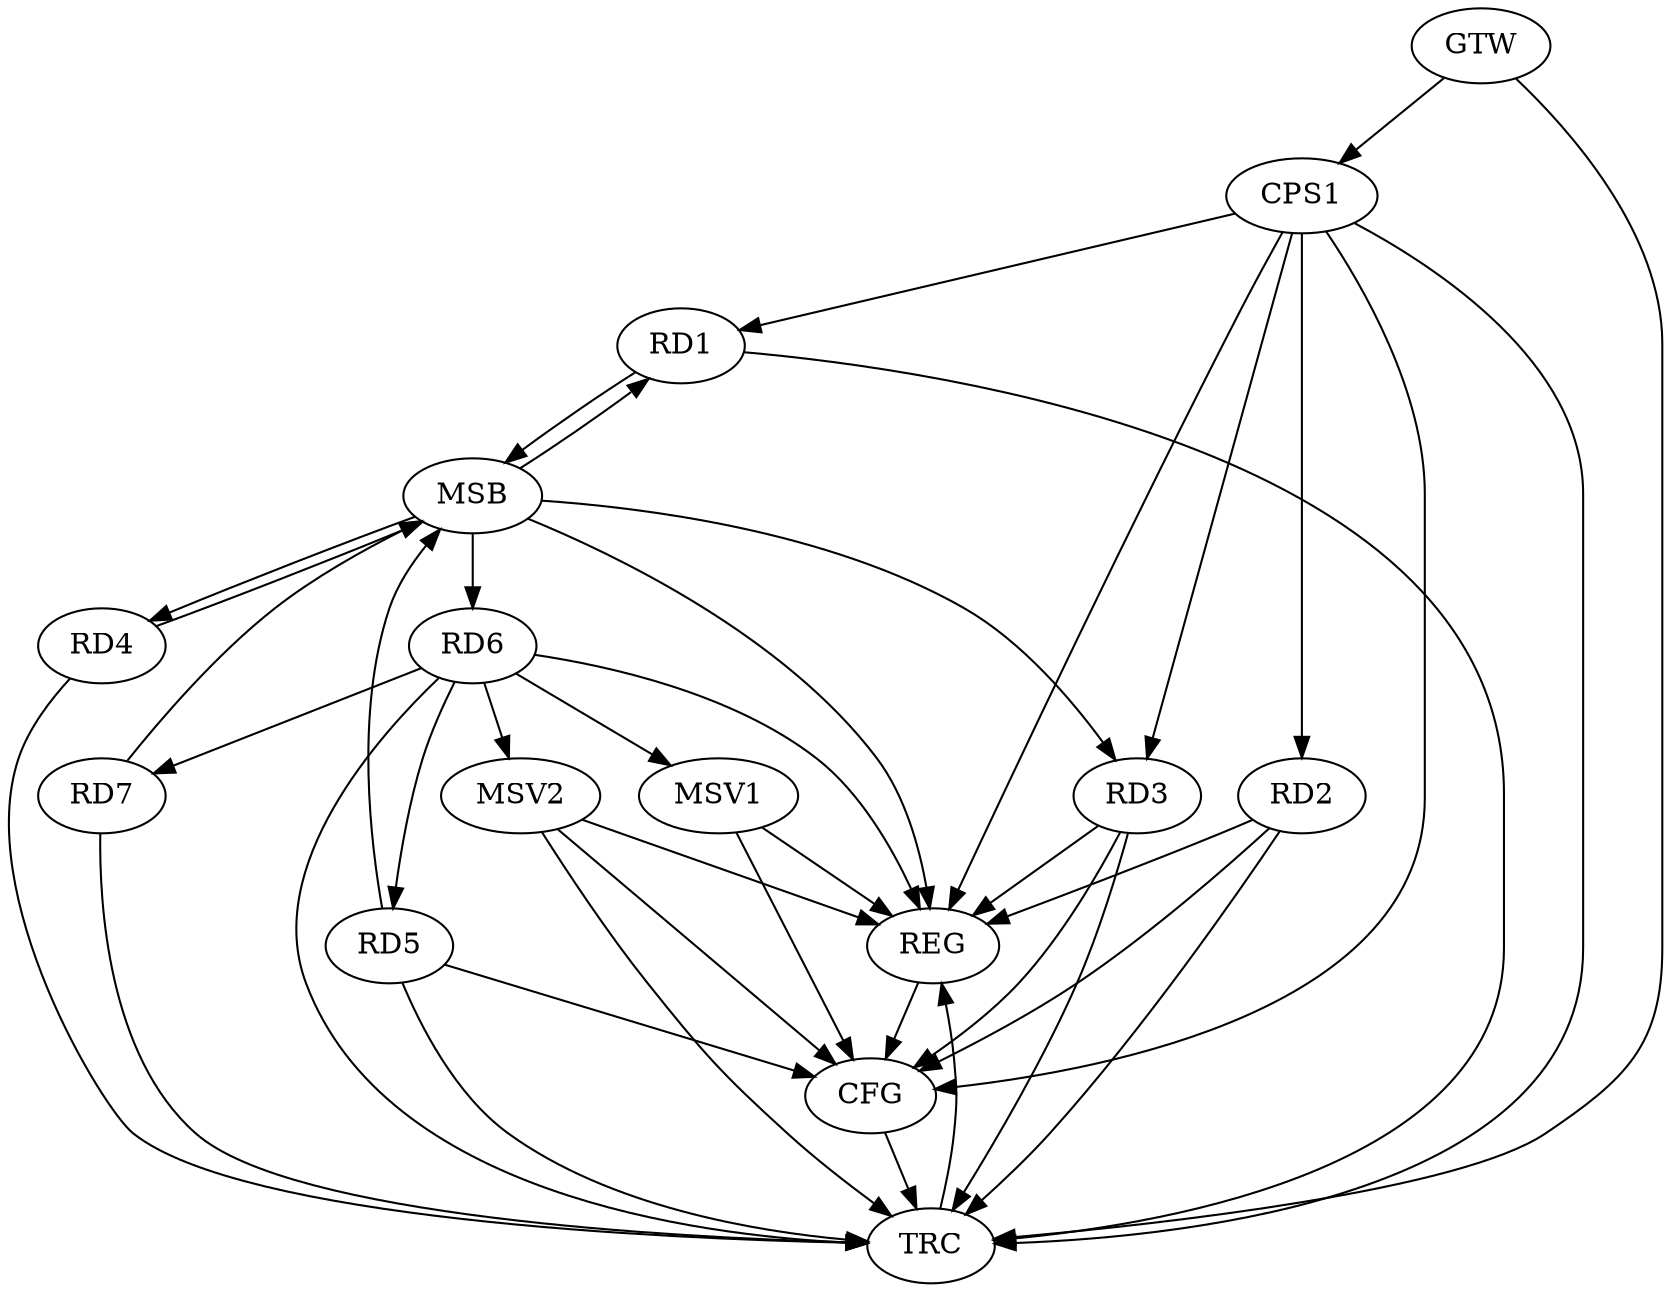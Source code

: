 strict digraph G {
  RD1 [ label="RD1" ];
  RD2 [ label="RD2" ];
  RD3 [ label="RD3" ];
  RD4 [ label="RD4" ];
  RD5 [ label="RD5" ];
  RD6 [ label="RD6" ];
  RD7 [ label="RD7" ];
  CPS1 [ label="CPS1" ];
  GTW [ label="GTW" ];
  REG [ label="REG" ];
  MSB [ label="MSB" ];
  CFG [ label="CFG" ];
  TRC [ label="TRC" ];
  MSV1 [ label="MSV1" ];
  MSV2 [ label="MSV2" ];
  RD6 -> RD5;
  RD6 -> RD7;
  CPS1 -> RD1;
  CPS1 -> RD2;
  CPS1 -> RD3;
  GTW -> CPS1;
  RD2 -> REG;
  RD3 -> REG;
  RD6 -> REG;
  CPS1 -> REG;
  RD1 -> MSB;
  MSB -> REG;
  RD4 -> MSB;
  MSB -> RD3;
  MSB -> RD6;
  RD5 -> MSB;
  MSB -> RD4;
  RD7 -> MSB;
  MSB -> RD1;
  RD3 -> CFG;
  RD5 -> CFG;
  RD2 -> CFG;
  CPS1 -> CFG;
  REG -> CFG;
  RD1 -> TRC;
  RD2 -> TRC;
  RD3 -> TRC;
  RD4 -> TRC;
  RD5 -> TRC;
  RD6 -> TRC;
  RD7 -> TRC;
  CPS1 -> TRC;
  GTW -> TRC;
  CFG -> TRC;
  TRC -> REG;
  RD6 -> MSV1;
  MSV1 -> REG;
  MSV1 -> CFG;
  RD6 -> MSV2;
  MSV2 -> REG;
  MSV2 -> TRC;
  MSV2 -> CFG;
}
